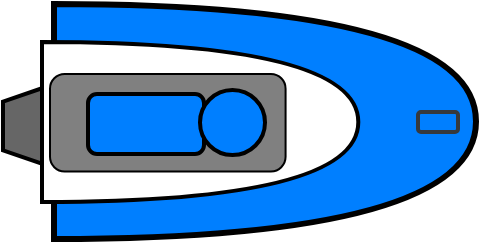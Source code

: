 <mxfile>
    <diagram id="Cn8XWGds1wUuWcc1IZfI" name="ページ1">
        <mxGraphModel dx="437" dy="434" grid="1" gridSize="10" guides="1" tooltips="1" connect="1" arrows="1" fold="1" page="1" pageScale="1" pageWidth="700" pageHeight="730" math="0" shadow="0">
            <root>
                <mxCell id="0"/>
                <mxCell id="1" parent="0"/>
                <mxCell id="19" value="" style="group;rotation=90;" vertex="1" connectable="0" parent="1">
                    <mxGeometry x="60.0" y="-50" width="117.5" height="236.75" as="geometry"/>
                </mxCell>
                <mxCell id="15" value="" style="verticalLabelPosition=middle;verticalAlign=middle;html=1;shape=trapezoid;perimeter=trapezoidPerimeter;whiteSpace=wrap;size=0.23;arcSize=10;flipV=1;labelPosition=center;align=center;strokeColor=#000000;fillColor=#666666;strokeWidth=2;rotation=90;" parent="19" vertex="1">
                    <mxGeometry x="-67" y="106" width="45" height="30" as="geometry"/>
                </mxCell>
                <mxCell id="5" value="" style="shape=or;whiteSpace=wrap;html=1;rotation=0;fillColor=#007FFF;strokeWidth=3;" parent="19" vertex="1">
                    <mxGeometry x="-34" y="60" width="211" height="117.5" as="geometry"/>
                </mxCell>
                <mxCell id="7" value="" style="shape=or;whiteSpace=wrap;html=1;rotation=0;strokeColor=#000000;fillColor=#FFFFFF;strokeWidth=2;" parent="19" vertex="1">
                    <mxGeometry x="-40" y="79" width="158.15" height="80" as="geometry"/>
                </mxCell>
                <mxCell id="9" value="" style="rounded=1;whiteSpace=wrap;html=1;rotation=0;fillColor=#808080;" parent="19" vertex="1">
                    <mxGeometry x="-36" y="95" width="117.79" height="48.75" as="geometry"/>
                </mxCell>
                <mxCell id="10" value="" style="rounded=1;whiteSpace=wrap;html=1;fillColor=#007FFF;strokeColor=#36393d;strokeWidth=2;rotation=90;" parent="19" vertex="1">
                    <mxGeometry x="153" y="109" width="10" height="20" as="geometry"/>
                </mxCell>
                <mxCell id="16" value="" style="rounded=1;whiteSpace=wrap;html=1;fillColor=#007FFF;strokeColor=#000000;strokeWidth=2;rotation=90;" parent="19" vertex="1">
                    <mxGeometry x="-3" y="91" width="30" height="58" as="geometry"/>
                </mxCell>
                <mxCell id="18" value="" style="ellipse;whiteSpace=wrap;html=1;aspect=fixed;strokeColor=#000000;fillColor=#007FFF;strokeWidth=2;rotation=90;" parent="19" vertex="1">
                    <mxGeometry x="39" y="103" width="32.5" height="32.5" as="geometry"/>
                </mxCell>
            </root>
        </mxGraphModel>
    </diagram>
</mxfile>
